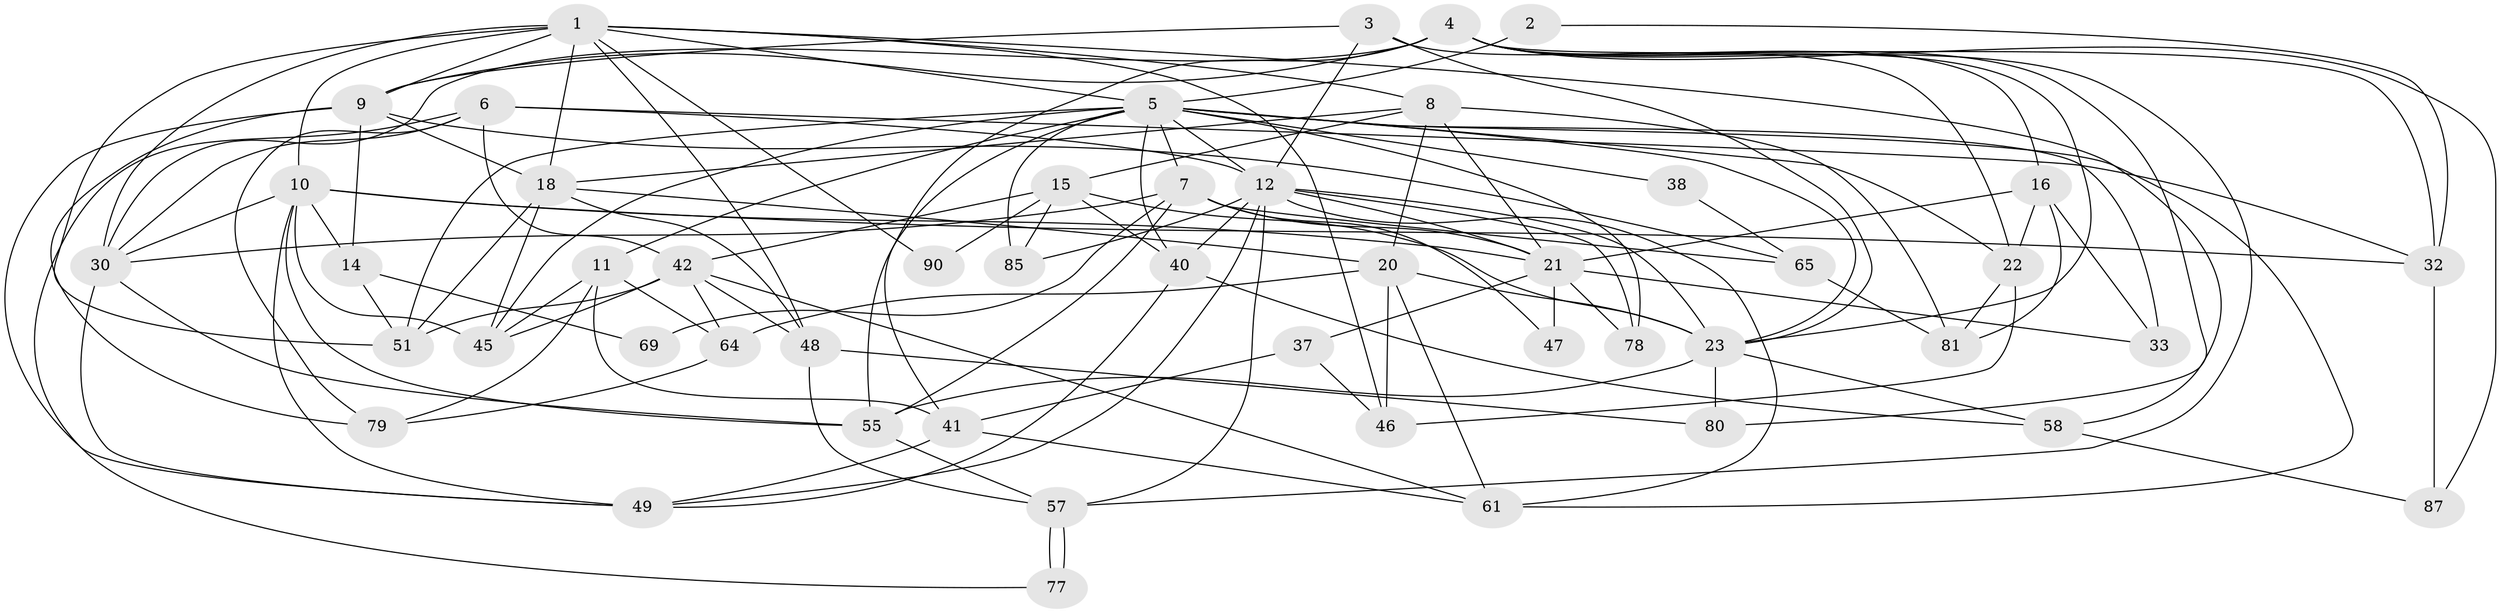 // original degree distribution, {4: 0.37373737373737376, 3: 0.25252525252525254, 6: 0.08080808080808081, 5: 0.15151515151515152, 2: 0.10101010101010101, 8: 0.020202020202020204, 7: 0.020202020202020204}
// Generated by graph-tools (version 1.1) at 2025/14/03/09/25 04:14:49]
// undirected, 49 vertices, 132 edges
graph export_dot {
graph [start="1"]
  node [color=gray90,style=filled];
  1 [super="+13+97"];
  2 [super="+75"];
  3 [super="+66"];
  4 [super="+44+60"];
  5 [super="+74+92+25"];
  6 [super="+36"];
  7 [super="+28"];
  8 [super="+39"];
  9 [super="+29+35"];
  10 [super="+86+31"];
  11 [super="+26"];
  12 [super="+17+72"];
  14;
  15 [super="+34"];
  16 [super="+19"];
  18 [super="+24+89"];
  20 [super="+94"];
  21 [super="+27+82"];
  22 [super="+50"];
  23 [super="+71+67"];
  30 [super="+62"];
  32 [super="+91"];
  33;
  37;
  38;
  40 [super="+56"];
  41 [super="+98"];
  42 [super="+95"];
  45 [super="+70"];
  46 [super="+73"];
  47;
  48 [super="+54"];
  49 [super="+59"];
  51;
  55;
  57 [super="+93"];
  58 [super="+63"];
  61 [super="+84"];
  64;
  65;
  69;
  77;
  78;
  79;
  80;
  81 [super="+88"];
  85;
  87;
  90;
  1 -- 58;
  1 -- 90;
  1 -- 51;
  1 -- 30 [weight=2];
  1 -- 10;
  1 -- 46;
  1 -- 9;
  1 -- 18;
  1 -- 48;
  1 -- 5;
  1 -- 8;
  2 -- 5 [weight=2];
  2 -- 32;
  3 -- 9;
  3 -- 12;
  3 -- 22;
  3 -- 23;
  4 -- 87;
  4 -- 32;
  4 -- 80;
  4 -- 41;
  4 -- 9 [weight=3];
  4 -- 57;
  4 -- 16;
  4 -- 23;
  4 -- 30 [weight=2];
  5 -- 11 [weight=2];
  5 -- 61;
  5 -- 33;
  5 -- 7 [weight=2];
  5 -- 40 [weight=2];
  5 -- 78;
  5 -- 51 [weight=2];
  5 -- 55;
  5 -- 23;
  5 -- 85;
  5 -- 22;
  5 -- 38;
  5 -- 45 [weight=2];
  5 -- 12;
  6 -- 77;
  6 -- 12;
  6 -- 32;
  6 -- 30;
  6 -- 42;
  6 -- 79;
  7 -- 65;
  7 -- 69;
  7 -- 47;
  7 -- 55;
  7 -- 30;
  7 -- 21;
  8 -- 15;
  8 -- 21;
  8 -- 18 [weight=2];
  8 -- 20;
  8 -- 81;
  9 -- 79;
  9 -- 65;
  9 -- 18;
  9 -- 49;
  9 -- 14;
  10 -- 30;
  10 -- 21;
  10 -- 45;
  10 -- 14;
  10 -- 49;
  10 -- 55;
  10 -- 32;
  11 -- 79;
  11 -- 64;
  11 -- 45;
  11 -- 41;
  12 -- 57 [weight=2];
  12 -- 40;
  12 -- 61;
  12 -- 49;
  12 -- 21 [weight=2];
  12 -- 85;
  12 -- 78;
  12 -- 23;
  14 -- 51;
  14 -- 69;
  15 -- 90 [weight=2];
  15 -- 42;
  15 -- 85;
  15 -- 23;
  15 -- 40;
  16 -- 33;
  16 -- 81;
  16 -- 22;
  16 -- 21;
  18 -- 51;
  18 -- 20;
  18 -- 48;
  18 -- 45;
  20 -- 64;
  20 -- 46;
  20 -- 23;
  20 -- 61;
  21 -- 33;
  21 -- 78;
  21 -- 47;
  21 -- 37;
  22 -- 46;
  22 -- 81;
  23 -- 58;
  23 -- 80;
  23 -- 55;
  30 -- 55;
  30 -- 49;
  32 -- 87;
  37 -- 41;
  37 -- 46;
  38 -- 65;
  40 -- 49;
  40 -- 58;
  41 -- 49;
  41 -- 61;
  42 -- 61;
  42 -- 51;
  42 -- 64;
  42 -- 45;
  42 -- 48;
  48 -- 80;
  48 -- 57;
  55 -- 57;
  57 -- 77;
  57 -- 77;
  58 -- 87;
  64 -- 79;
  65 -- 81;
}
